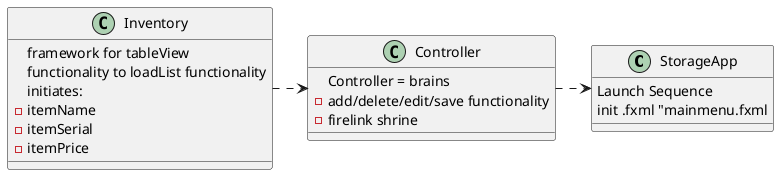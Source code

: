 @startuml
'https://plantuml.com/sequence-diagram


class StorageApp{
Launch Sequence
init .fxml "mainmenu.fxml
}
class Controller{
Controller = brains
-add/delete/edit/save functionality
-firelink shrine
}
class Inventory{
framework for tableView
functionality to loadList functionality
initiates:
- itemName
- itemSerial
-itemPrice
}

Inventory .> Controller
Controller .>StorageApp
@enduml